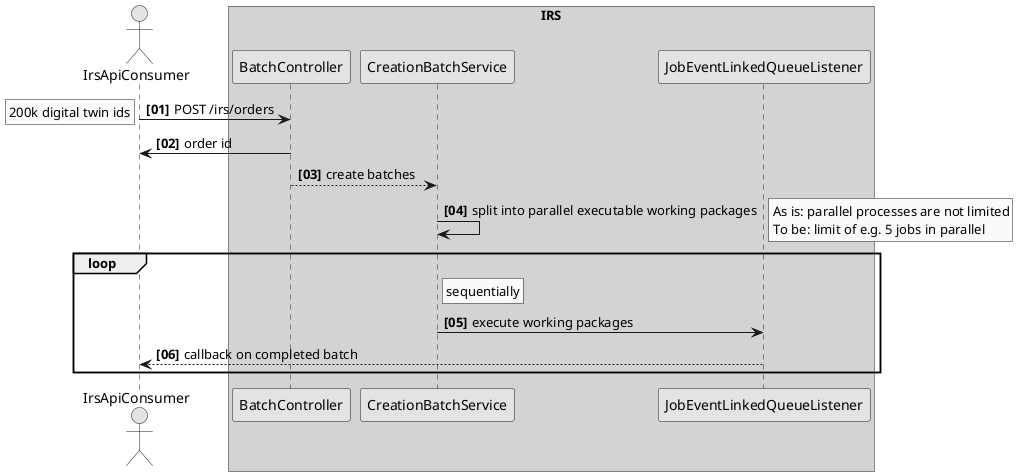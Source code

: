 @startuml
skinparam monochrome true
skinparam shadowing false
skinparam defaultFontName "Architects daughter"
autonumber "<b>[00]"

actor IrsApiConsumer


box "IRS" #LightGrey

IrsApiConsumer -> BatchController : POST /irs/orders
rnote left
    200k digital twin ids
end note
IrsApiConsumer <- BatchController : order id

BatchController --> CreationBatchService: create batches
CreationBatchService -> CreationBatchService: split into parallel executable working packages

rnote right
    As is: parallel processes are not limited
    To be: limit of e.g. 5 jobs in parallel
end note

loop
    rnote right CreationBatchService
        sequentially
    end note
    CreationBatchService -> JobEventLinkedQueueListener: execute working packages
    JobEventLinkedQueueListener --> IrsApiConsumer: callback on completed batch
end

@enduml
